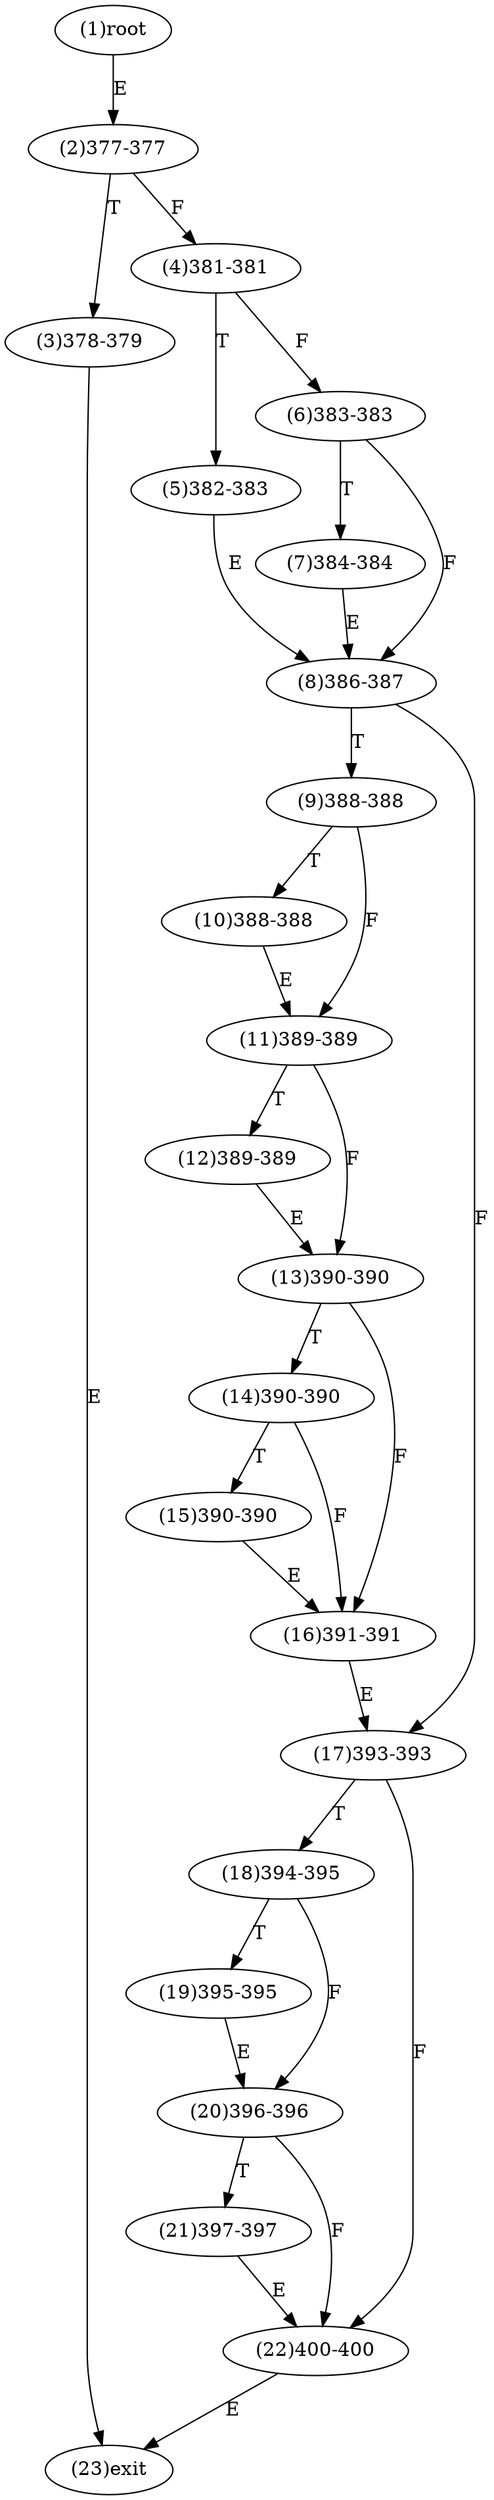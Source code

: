 digraph "" { 
1[ label="(1)root"];
2[ label="(2)377-377"];
3[ label="(3)378-379"];
4[ label="(4)381-381"];
5[ label="(5)382-383"];
6[ label="(6)383-383"];
7[ label="(7)384-384"];
8[ label="(8)386-387"];
9[ label="(9)388-388"];
10[ label="(10)388-388"];
11[ label="(11)389-389"];
12[ label="(12)389-389"];
13[ label="(13)390-390"];
14[ label="(14)390-390"];
15[ label="(15)390-390"];
17[ label="(17)393-393"];
16[ label="(16)391-391"];
19[ label="(19)395-395"];
18[ label="(18)394-395"];
21[ label="(21)397-397"];
20[ label="(20)396-396"];
23[ label="(23)exit"];
22[ label="(22)400-400"];
1->2[ label="E"];
2->4[ label="F"];
2->3[ label="T"];
3->23[ label="E"];
4->6[ label="F"];
4->5[ label="T"];
5->8[ label="E"];
6->8[ label="F"];
6->7[ label="T"];
7->8[ label="E"];
8->17[ label="F"];
8->9[ label="T"];
9->11[ label="F"];
9->10[ label="T"];
10->11[ label="E"];
11->13[ label="F"];
11->12[ label="T"];
12->13[ label="E"];
13->16[ label="F"];
13->14[ label="T"];
14->16[ label="F"];
14->15[ label="T"];
15->16[ label="E"];
16->17[ label="E"];
17->22[ label="F"];
17->18[ label="T"];
18->20[ label="F"];
18->19[ label="T"];
19->20[ label="E"];
20->22[ label="F"];
20->21[ label="T"];
21->22[ label="E"];
22->23[ label="E"];
}